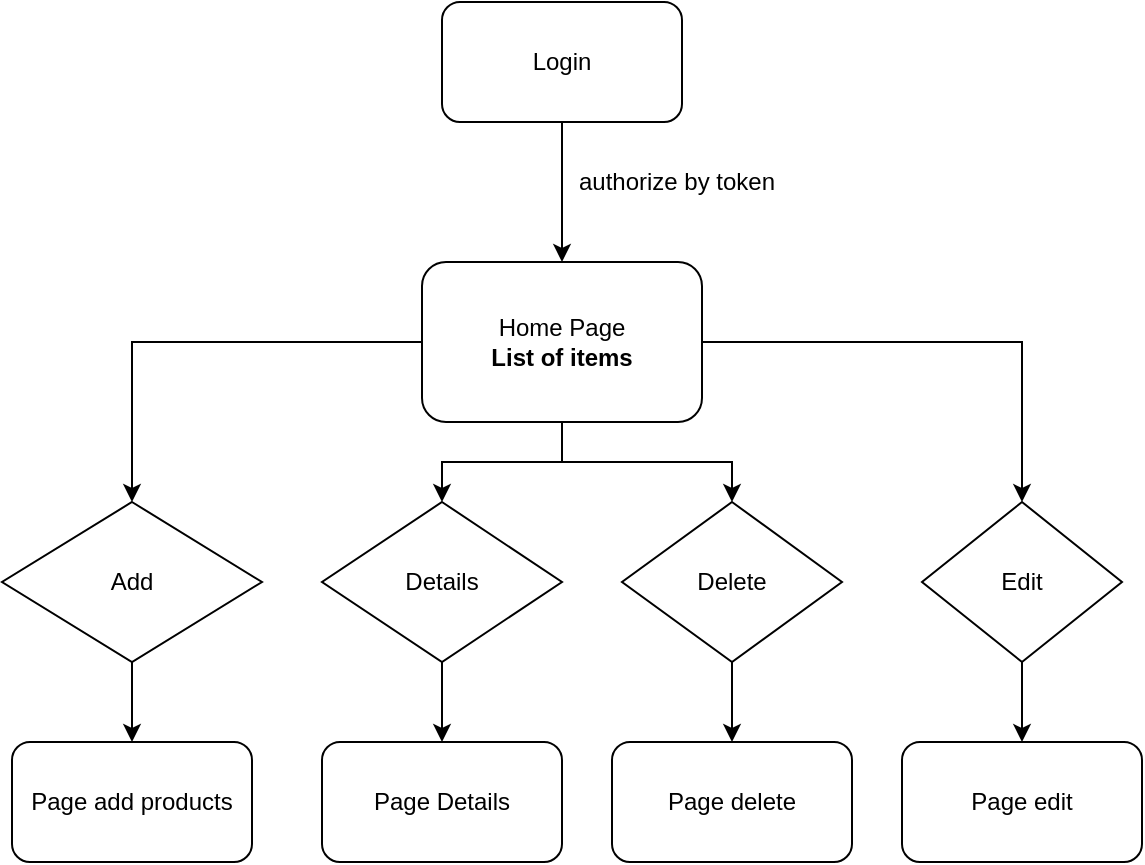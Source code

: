<mxfile version="14.6.13" type="device"><diagram id="z7Ekn9HlqvGTSEEvMhoh" name="Page-1"><mxGraphModel dx="1092" dy="534" grid="1" gridSize="10" guides="1" tooltips="1" connect="1" arrows="1" fold="1" page="1" pageScale="1" pageWidth="850" pageHeight="1100" math="0" shadow="0"><root><mxCell id="0"/><mxCell id="1" parent="0"/><mxCell id="pY1RsPglNkjzsVsVyOX_-8" style="edgeStyle=orthogonalEdgeStyle;rounded=0;orthogonalLoop=1;jettySize=auto;html=1;" edge="1" parent="1" source="pY1RsPglNkjzsVsVyOX_-1"><mxGeometry relative="1" as="geometry"><mxPoint x="470" y="200" as="targetPoint"/></mxGeometry></mxCell><mxCell id="pY1RsPglNkjzsVsVyOX_-1" value="Login" style="rounded=1;whiteSpace=wrap;html=1;" vertex="1" parent="1"><mxGeometry x="410" y="70" width="120" height="60" as="geometry"/></mxCell><mxCell id="pY1RsPglNkjzsVsVyOX_-14" style="edgeStyle=orthogonalEdgeStyle;rounded=0;orthogonalLoop=1;jettySize=auto;html=1;entryX=0.5;entryY=0;entryDx=0;entryDy=0;" edge="1" parent="1" source="pY1RsPglNkjzsVsVyOX_-2" target="pY1RsPglNkjzsVsVyOX_-3"><mxGeometry relative="1" as="geometry"/></mxCell><mxCell id="pY1RsPglNkjzsVsVyOX_-15" style="edgeStyle=orthogonalEdgeStyle;rounded=0;orthogonalLoop=1;jettySize=auto;html=1;entryX=0.5;entryY=0;entryDx=0;entryDy=0;" edge="1" parent="1" source="pY1RsPglNkjzsVsVyOX_-2" target="pY1RsPglNkjzsVsVyOX_-4"><mxGeometry relative="1" as="geometry"/></mxCell><mxCell id="pY1RsPglNkjzsVsVyOX_-16" style="edgeStyle=orthogonalEdgeStyle;rounded=0;orthogonalLoop=1;jettySize=auto;html=1;entryX=0.5;entryY=0;entryDx=0;entryDy=0;" edge="1" parent="1" source="pY1RsPglNkjzsVsVyOX_-2" target="pY1RsPglNkjzsVsVyOX_-5"><mxGeometry relative="1" as="geometry"/></mxCell><mxCell id="pY1RsPglNkjzsVsVyOX_-17" style="edgeStyle=orthogonalEdgeStyle;rounded=0;orthogonalLoop=1;jettySize=auto;html=1;entryX=0.5;entryY=0;entryDx=0;entryDy=0;" edge="1" parent="1" source="pY1RsPglNkjzsVsVyOX_-2" target="pY1RsPglNkjzsVsVyOX_-6"><mxGeometry relative="1" as="geometry"/></mxCell><mxCell id="pY1RsPglNkjzsVsVyOX_-2" value="Home Page&lt;br&gt;&lt;b&gt;List of items&lt;/b&gt;" style="rounded=1;whiteSpace=wrap;html=1;" vertex="1" parent="1"><mxGeometry x="400" y="200" width="140" height="80" as="geometry"/></mxCell><mxCell id="pY1RsPglNkjzsVsVyOX_-22" style="edgeStyle=orthogonalEdgeStyle;rounded=0;orthogonalLoop=1;jettySize=auto;html=1;" edge="1" parent="1" source="pY1RsPglNkjzsVsVyOX_-3" target="pY1RsPglNkjzsVsVyOX_-18"><mxGeometry relative="1" as="geometry"/></mxCell><mxCell id="pY1RsPglNkjzsVsVyOX_-3" value="Add" style="rhombus;whiteSpace=wrap;html=1;" vertex="1" parent="1"><mxGeometry x="190" y="320" width="130" height="80" as="geometry"/></mxCell><mxCell id="pY1RsPglNkjzsVsVyOX_-23" style="edgeStyle=orthogonalEdgeStyle;rounded=0;orthogonalLoop=1;jettySize=auto;html=1;entryX=0.5;entryY=0;entryDx=0;entryDy=0;" edge="1" parent="1" source="pY1RsPglNkjzsVsVyOX_-4" target="pY1RsPglNkjzsVsVyOX_-19"><mxGeometry relative="1" as="geometry"/></mxCell><mxCell id="pY1RsPglNkjzsVsVyOX_-4" value="Details" style="rhombus;whiteSpace=wrap;html=1;" vertex="1" parent="1"><mxGeometry x="350" y="320" width="120" height="80" as="geometry"/></mxCell><mxCell id="pY1RsPglNkjzsVsVyOX_-24" style="edgeStyle=orthogonalEdgeStyle;rounded=0;orthogonalLoop=1;jettySize=auto;html=1;entryX=0.5;entryY=0;entryDx=0;entryDy=0;" edge="1" parent="1" source="pY1RsPglNkjzsVsVyOX_-5" target="pY1RsPglNkjzsVsVyOX_-20"><mxGeometry relative="1" as="geometry"/></mxCell><mxCell id="pY1RsPglNkjzsVsVyOX_-5" value="Delete" style="rhombus;whiteSpace=wrap;html=1;" vertex="1" parent="1"><mxGeometry x="500" y="320" width="110" height="80" as="geometry"/></mxCell><mxCell id="pY1RsPglNkjzsVsVyOX_-26" style="edgeStyle=orthogonalEdgeStyle;rounded=0;orthogonalLoop=1;jettySize=auto;html=1;" edge="1" parent="1" source="pY1RsPglNkjzsVsVyOX_-6" target="pY1RsPglNkjzsVsVyOX_-21"><mxGeometry relative="1" as="geometry"/></mxCell><mxCell id="pY1RsPglNkjzsVsVyOX_-6" value="Edit" style="rhombus;whiteSpace=wrap;html=1;" vertex="1" parent="1"><mxGeometry x="650" y="320" width="100" height="80" as="geometry"/></mxCell><mxCell id="pY1RsPglNkjzsVsVyOX_-18" value="Page add products" style="rounded=1;whiteSpace=wrap;html=1;" vertex="1" parent="1"><mxGeometry x="195" y="440" width="120" height="60" as="geometry"/></mxCell><mxCell id="pY1RsPglNkjzsVsVyOX_-19" value="Page Details" style="rounded=1;whiteSpace=wrap;html=1;" vertex="1" parent="1"><mxGeometry x="350" y="440" width="120" height="60" as="geometry"/></mxCell><mxCell id="pY1RsPglNkjzsVsVyOX_-20" value="Page delete" style="rounded=1;whiteSpace=wrap;html=1;" vertex="1" parent="1"><mxGeometry x="495" y="440" width="120" height="60" as="geometry"/></mxCell><mxCell id="pY1RsPglNkjzsVsVyOX_-21" value="Page edit" style="rounded=1;whiteSpace=wrap;html=1;" vertex="1" parent="1"><mxGeometry x="640" y="440" width="120" height="60" as="geometry"/></mxCell><mxCell id="pY1RsPglNkjzsVsVyOX_-27" value="authorize by token" style="text;html=1;strokeColor=none;fillColor=none;align=center;verticalAlign=middle;whiteSpace=wrap;rounded=0;" vertex="1" parent="1"><mxGeometry x="450" y="150" width="155" height="20" as="geometry"/></mxCell></root></mxGraphModel></diagram></mxfile>